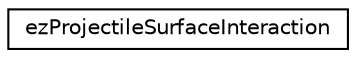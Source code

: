 digraph "Graphical Class Hierarchy"
{
 // LATEX_PDF_SIZE
  edge [fontname="Helvetica",fontsize="10",labelfontname="Helvetica",labelfontsize="10"];
  node [fontname="Helvetica",fontsize="10",shape=record];
  rankdir="LR";
  Node0 [label="ezProjectileSurfaceInteraction",height=0.2,width=0.4,color="black", fillcolor="white", style="filled",URL="$de/d08/structez_projectile_surface_interaction.htm",tooltip="Holds the information about how a projectile interacts with a specific surface type."];
}
